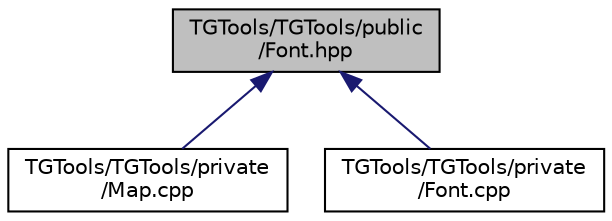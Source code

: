 digraph "TGTools/TGTools/public/Font.hpp"
{
 // LATEX_PDF_SIZE
  edge [fontname="Helvetica",fontsize="10",labelfontname="Helvetica",labelfontsize="10"];
  node [fontname="Helvetica",fontsize="10",shape=record];
  Node1 [label="TGTools/TGTools/public\l/Font.hpp",height=0.2,width=0.4,color="black", fillcolor="grey75", style="filled", fontcolor="black",tooltip=" "];
  Node1 -> Node2 [dir="back",color="midnightblue",fontsize="10",style="solid"];
  Node2 [label="TGTools/TGTools/private\l/Map.cpp",height=0.2,width=0.4,color="black", fillcolor="white", style="filled",URL="$db/df4/_map_8cpp.html",tooltip=" "];
  Node1 -> Node3 [dir="back",color="midnightblue",fontsize="10",style="solid"];
  Node3 [label="TGTools/TGTools/private\l/Font.cpp",height=0.2,width=0.4,color="black", fillcolor="white", style="filled",URL="$de/dd1/_font_8cpp.html",tooltip=" "];
}
